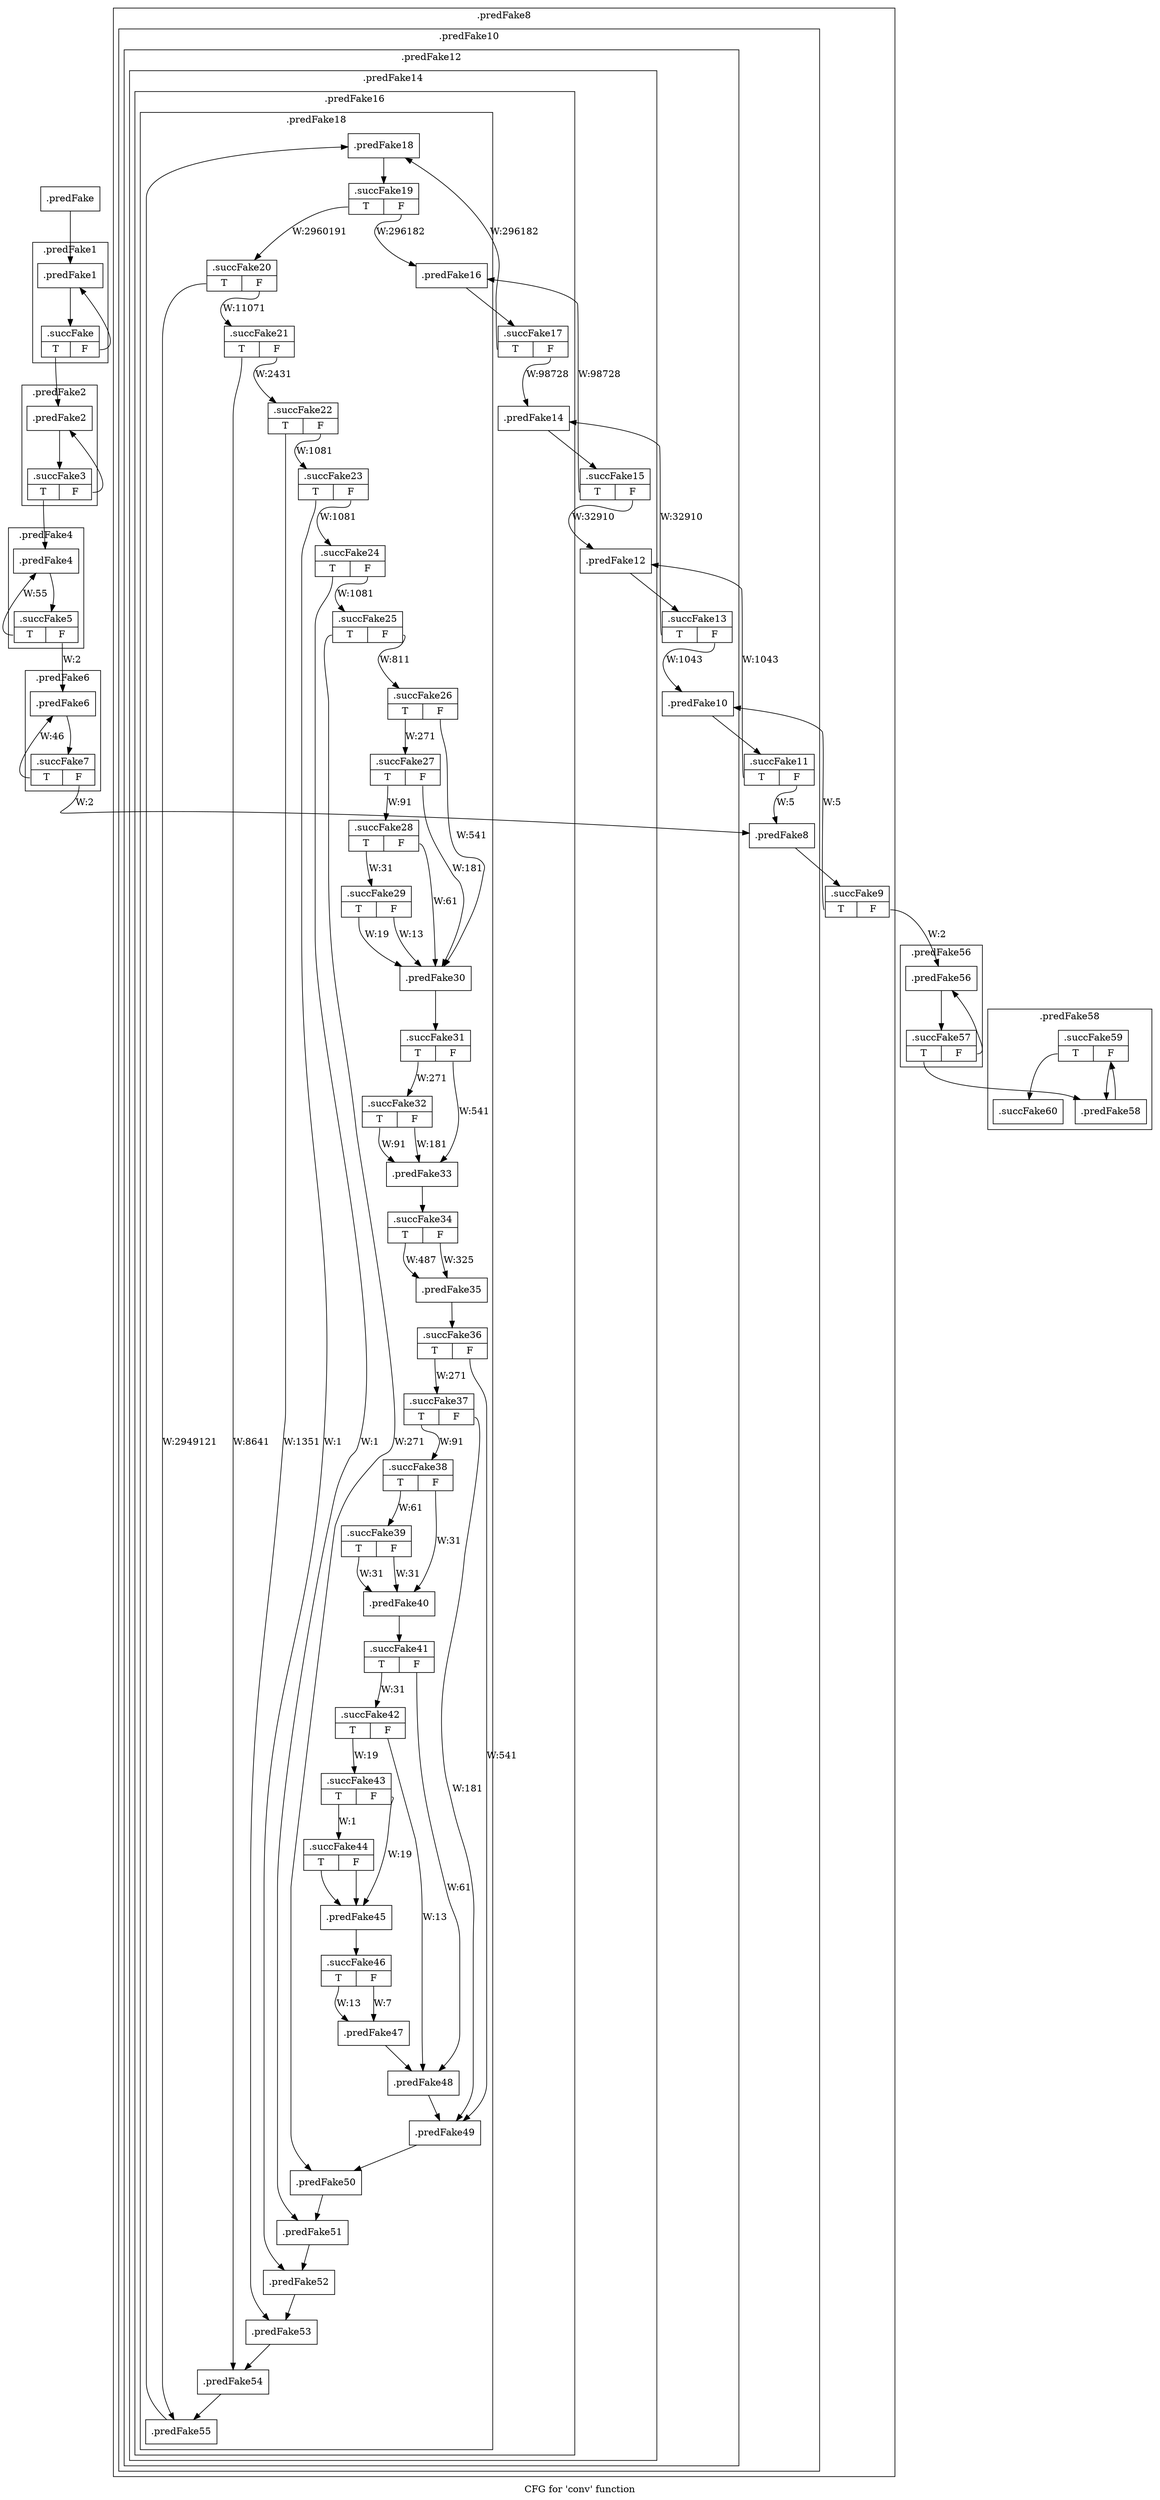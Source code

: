 digraph "CFG for 'conv' function" {
	label="CFG for 'conv' function";

	Node0x4727c30 [shape=record,filename="",linenumber="",label="{.predFake}"];
	Node0x4727c30 -> Node0x4728350[ callList="" memoryops="" filename="../../../../../Sources/conv/conv.cpp" execusionnum="1"];
	Node0x484b940 [shape=record,filename="../../../../../Sources/conv/conv.cpp",linenumber="166",label="{.succFake60}"];
subgraph cluster_0 {
	label=".predFake58";
	tripcount="0";
	invocationtime="2";

	Node0x4729ed0 [shape=record,filename="../../../../../Sources/conv/conv.cpp",linenumber="166",label="{.predFake58}"];
	Node0x4729ed0 -> Node0x484b860[ callList="" memoryops="" filename="../../../../../Sources/conv/conv.cpp" execusionnum="0"];
	Node0x484b860 [shape=record,filename="../../../../../Sources/conv/conv.cpp",linenumber="166",label="{.succFake59|{<s0>T|<s1>F}}"];
	Node0x484b860:s0 -> Node0x484b940[ callList="" memoryops="" filename="../../../../../Sources/conv/conv.cpp" execusionnum="0"];
	Node0x484b860:s1 -> Node0x4729ed0;
}
subgraph cluster_1 {
	label=".predFake56";
	tripcount="0";
	invocationtime="2";

	Node0x4729e30 [shape=record,filename="../../../../../Sources/conv/conv.cpp",linenumber="166",label="{.predFake56}"];
	Node0x4729e30 -> Node0x484b670[ callList="" memoryops="" filename="../../../../../Sources/conv/conv.cpp" execusionnum="0"];
	Node0x484b670 [shape=record,filename="../../../../../Sources/conv/conv.cpp",linenumber="166",label="{.succFake57|{<s0>T|<s1>F}}"];
	Node0x484b670:s0 -> Node0x4729ed0[ callList="" memoryops="" filename="../../../../../Sources/conv/conv.cpp" execusionnum="0"];
	Node0x484b670:s1 -> Node0x4729e30;
}
subgraph cluster_2 {
	label=".predFake8";
	tripcount="4";
	invocationtime="2";

subgraph cluster_2_0 {
	label=".predFake10";
	tripcount="1042";
	invocationtime="5";

subgraph cluster_2_0_0 {
	label=".predFake12";
	tripcount="32909";
	invocationtime="1043";

subgraph cluster_2_0_0_0 {
	label=".predFake14";
	tripcount="98727";
	invocationtime="32910";

subgraph cluster_2_0_0_0_0 {
	label=".predFake16";
	tripcount="296181";
	invocationtime="98728";

subgraph cluster_2_0_0_0_0_0 {
	label=".predFake18";
	tripcount="2960190";
	invocationtime="296182";

	Node0x4728cb0 [shape=record,filename="../../../../../Sources/conv/conv.cpp",linenumber="118",label="{.predFake18}"];
	Node0x4728cb0 -> Node0x48427f0[ callList="" memoryops="" filename="../../../../../Sources/conv/conv.cpp" execusionnum="3256371"];
	Node0x4729250 [shape=record,filename="../../../../../Sources/conv/conv.cpp",linenumber="134",label="{.predFake30}"];
	Node0x4729250 -> Node0x4847950[ callList="" memoryops="" filename="../../../../../Sources/conv/conv.cpp" execusionnum="810"];
	Node0x4729340 [shape=record,filename="../../../../../Sources/conv/conv.cpp",linenumber="140",label="{.predFake33}"];
	Node0x4729340 -> Node0x4847bf0[ callList="" memoryops="" filename="../../../../../Sources/conv/conv.cpp" execusionnum="810"];
	Node0x47293e0 [shape=record,filename="../../../../../Sources/conv/conv.cpp",linenumber="145",label="{.predFake35}"];
	Node0x47293e0 -> Node0x48485c0[ callList="" memoryops="" filename="../../../../../Sources/conv/conv.cpp" execusionnum="810"];
	Node0x4729570 [shape=record,filename="../../../../../Sources/conv/conv.cpp",linenumber="150",label="{.predFake40}"];
	Node0x4729570 -> Node0x4848a20[ callList="" memoryops="" filename="../../../../../Sources/conv/conv.cpp" execusionnum="90"];
	Node0x4729700 [shape=record,filename="../../../../../Sources/conv/conv.cpp",linenumber="152",label="{.predFake45}"];
	Node0x4729700 -> Node0x4849690[ callList="" memoryops="" filename="../../../../../Sources/conv/conv.cpp" execusionnum="18"];
	Node0x47297a0 [shape=record,filename="../../../../../Sources/conv/conv.cpp",linenumber="155",label="{.predFake47}"];
	Node0x47297a0 -> Node0x47297f0[ callList="" memoryops="" filename="../../../../../Sources/conv/conv.cpp" execusionnum="18"];
	Node0x47297f0 [shape=record,filename="../../../../../Sources/conv/conv.cpp",linenumber="158",label="{.predFake48}"];
	Node0x47297f0 -> Node0x4729840[ callList="" memoryops="" filename="../../../../../Sources/conv/conv.cpp" execusionnum="90"];
	Node0x4729840 [shape=record,filename="",linenumber="",label="{.predFake49}"];
	Node0x4729840 -> Node0x4729890[ callList="" memoryops="" filename="" execusionnum="810"];
	Node0x4729890 [shape=record,filename="",linenumber="",label="{.predFake50}"];
	Node0x4729890 -> Node0x47298e0[ callList="" memoryops="" filename="" execusionnum="1080"];
	Node0x47298e0 [shape=record,filename="",linenumber="",label="{.predFake51}"];
	Node0x47298e0 -> Node0x4729930[ callList="" memoryops="" filename="" execusionnum="1080"];
	Node0x4729930 [shape=record,filename="",linenumber="",label="{.predFake52}"];
	Node0x4729930 -> Node0x4729980[ callList="" memoryops="" filename="" execusionnum="1080"];
	Node0x4729980 [shape=record,filename="",linenumber="",label="{.predFake53}"];
	Node0x4729980 -> Node0x47299d0[ callList="" memoryops="" filename="" execusionnum="3256371"];
	Node0x47299d0 [shape=record,filename="",linenumber="",label="{.predFake54}"];
	Node0x47299d0 -> Node0x4729a20[ callList="" memoryops="" filename="" execusionnum="3256371"];
	Node0x4729a20 [shape=record,filename="../../../../../Sources/conv/conv.cpp",linenumber="160",label="{.predFake55}"];
	Node0x4729a20 -> Node0x4728cb0[ callList="" memoryops="" filename="../../../../../Sources/conv/conv.cpp" execusionnum="3256371"];
	Node0x48427f0 [shape=record,filename="../../../../../Sources/conv/conv.cpp",linenumber="118",label="{.succFake19|{<s0>T|<s1>F}}"];
	Node0x48427f0:s0 -> Node0x48428a0[label="W:2960191" callList="" memoryops="" filename="../../../../../Sources/conv/conv.cpp" execusionnum="2960190"];
	Node0x48427f0:s1 -> Node0x4728bc0[label="W:296182" callList="" memoryops="" filename="../../../../../Sources/conv/conv.cpp" execusionnum="296181"];
	Node0x48428a0 [shape=record,filename="../../../../../Sources/conv/conv.cpp",linenumber="123",label="{.succFake20|{<s0>T|<s1>F}}"];
	Node0x48428a0:s0 -> Node0x4729a20[label="W:2949121" callList="" memoryops="" filename="../../../../../Sources/conv/conv.cpp" execusionnum="2949120"];
	Node0x48428a0:s1 -> Node0x4842980[label="W:11071" callList="" memoryops="" filename="../../../../../Sources/conv/conv.cpp" execusionnum="11070"];
	Node0x4842980 [shape=record,filename="../../../../../Sources/conv/conv.cpp",linenumber="124",label="{.succFake21|{<s0>T|<s1>F}}"];
	Node0x4842980:s0 -> Node0x47299d0[label="W:8641" callList="" memoryops="" filename="../../../../../Sources/conv/conv.cpp" execusionnum="8640"];
	Node0x4842980:s1 -> Node0x4846e20[label="W:2431" callList="" memoryops="" filename="../../../../../Sources/conv/conv.cpp" execusionnum="2430"];
	Node0x4846e20 [shape=record,filename="../../../../../Sources/conv/conv.cpp",linenumber="125",label="{.succFake22|{<s0>T|<s1>F}}"];
	Node0x4846e20:s0 -> Node0x4729980[label="W:1351" callList="" memoryops="" filename="../../../../../Sources/conv/conv.cpp" execusionnum="1350"];
	Node0x4846e20:s1 -> Node0x4846f00[label="W:1081" callList="" memoryops="" filename="../../../../../Sources/conv/conv.cpp" execusionnum="1080"];
	Node0x4846f00 [shape=record,filename="../../../../../Sources/conv/conv.cpp",linenumber="126",label="{.succFake23|{<s0>T|<s1>F}}"];
	Node0x4846f00:s0 -> Node0x4729930[label="W:1" callList="" memoryops="" filename="../../../../../Sources/conv/conv.cpp" execusionnum="0"];
	Node0x4846f00:s1 -> Node0x4847300[label="W:1081" callList="" memoryops="" filename="../../../../../Sources/conv/conv.cpp" execusionnum="1080"];
	Node0x4847300 [shape=record,filename="../../../../../Sources/conv/conv.cpp",linenumber="127",label="{.succFake24|{<s0>T|<s1>F}}"];
	Node0x4847300:s0 -> Node0x47298e0[label="W:1" callList="" memoryops="" filename="../../../../../Sources/conv/conv.cpp" execusionnum="0"];
	Node0x4847300:s1 -> Node0x48473e0[label="W:1081" callList="" memoryops="" filename="../../../../../Sources/conv/conv.cpp" execusionnum="1080"];
	Node0x48473e0 [shape=record,filename="../../../../../Sources/conv/conv.cpp",linenumber="128",label="{.succFake25|{<s0>T|<s1>F}}"];
	Node0x48473e0:s0 -> Node0x4729890[label="W:271" callList="" memoryops="" filename="../../../../../Sources/conv/conv.cpp" execusionnum="270"];
	Node0x48473e0:s1 -> Node0x48474c0[label="W:811" callList="" memoryops="" filename="../../../../../Sources/conv/conv.cpp" execusionnum="810"];
	Node0x48474c0 [shape=record,filename="../../../../../Sources/conv/conv.cpp",linenumber="130",label="{.succFake26|{<s0>T|<s1>F}}"];
	Node0x48474c0:s0 -> Node0x48475a0[label="W:271" callList="" memoryops="" filename="../../../../../Sources/conv/conv.cpp" execusionnum="270"];
	Node0x48474c0:s1 -> Node0x4729250[label="W:541"];
	Node0x48475a0 [shape=record,filename="../../../../../Sources/conv/conv.cpp",linenumber="130",label="{.succFake27|{<s0>T|<s1>F}}"];
	Node0x48475a0:s0 -> Node0x4847680[label="W:91" callList="" memoryops="" filename="../../../../../Sources/conv/conv.cpp" execusionnum="90"];
	Node0x48475a0:s1 -> Node0x4729250[label="W:181"];
	Node0x4847680 [shape=record,filename="../../../../../Sources/conv/conv.cpp",linenumber="130",label="{.succFake28|{<s0>T|<s1>F}}"];
	Node0x4847680:s0 -> Node0x4847760[label="W:31" callList="" memoryops="" filename="../../../../../Sources/conv/conv.cpp" execusionnum="30"];
	Node0x4847680:s1 -> Node0x4729250[label="W:61"];
	Node0x4847760 [shape=record,filename="../../../../../Sources/conv/conv.cpp",linenumber="130",label="{.succFake29|{<s0>T|<s1>F}}"];
	Node0x4847760:s0 -> Node0x4729250[label="W:19" callList="" memoryops="" filename="../../../../../Sources/conv/conv.cpp" execusionnum="18"];
	Node0x4847760:s1 -> Node0x4729250[label="W:13"];
	Node0x4847950 [shape=record,filename="../../../../../Sources/conv/conv.cpp",linenumber="134",label="{.succFake31|{<s0>T|<s1>F}}"];
	Node0x4847950:s0 -> Node0x4847a00[label="W:271" callList="" memoryops="" filename="../../../../../Sources/conv/conv.cpp" execusionnum="270"];
	Node0x4847950:s1 -> Node0x4729340[label="W:541"];
	Node0x4847a00 [shape=record,filename="../../../../../Sources/conv/conv.cpp",linenumber="134",label="{.succFake32|{<s0>T|<s1>F}}"];
	Node0x4847a00:s0 -> Node0x4729340[label="W:91" callList="" memoryops="" filename="../../../../../Sources/conv/conv.cpp" execusionnum="90"];
	Node0x4847a00:s1 -> Node0x4729340[label="W:181"];
	Node0x4847bf0 [shape=record,filename="../../../../../Sources/conv/conv.cpp",linenumber="140",label="{.succFake34|{<s0>T|<s1>F}}"];
	Node0x4847bf0:s0 -> Node0x47293e0[label="W:487" callList="" memoryops="" filename="../../../../../Sources/conv/conv.cpp" execusionnum="486"];
	Node0x4847bf0:s1 -> Node0x47293e0[label="W:325"];
	Node0x48485c0 [shape=record,filename="../../../../../Sources/conv/conv.cpp",linenumber="145",label="{.succFake36|{<s0>T|<s1>F}}"];
	Node0x48485c0:s0 -> Node0x4848670[label="W:271" callList="" memoryops="" filename="../../../../../Sources/conv/conv.cpp" execusionnum="270"];
	Node0x48485c0:s1 -> Node0x4729840[label="W:541"];
	Node0x4848670 [shape=record,filename="../../../../../Sources/conv/conv.cpp",linenumber="145",label="{.succFake37|{<s0>T|<s1>F}}"];
	Node0x4848670:s0 -> Node0x4848750[label="W:91" callList="" memoryops="" filename="../../../../../Sources/conv/conv.cpp" execusionnum="90"];
	Node0x4848670:s1 -> Node0x4729840[label="W:181"];
	Node0x4848750 [shape=record,filename="../../../../../Sources/conv/conv.cpp",linenumber="146",label="{.succFake38|{<s0>T|<s1>F}}"];
	Node0x4848750:s0 -> Node0x4848830[label="W:61" callList="" memoryops="" filename="../../../../../Sources/conv/conv.cpp" execusionnum="60"];
	Node0x4848750:s1 -> Node0x4729570[label="W:31"];
	Node0x4848830 [shape=record,filename="../../../../../Sources/conv/conv.cpp",linenumber="146",label="{.succFake39|{<s0>T|<s1>F}}"];
	Node0x4848830:s0 -> Node0x4729570[label="W:31" callList="" memoryops="" filename="../../../../../Sources/conv/conv.cpp" execusionnum="30"];
	Node0x4848830:s1 -> Node0x4729570[label="W:31"];
	Node0x4848a20 [shape=record,filename="../../../../../Sources/conv/conv.cpp",linenumber="150",label="{.succFake41|{<s0>T|<s1>F}}"];
	Node0x4848a20:s0 -> Node0x48492e0[label="W:31" callList="" memoryops="" filename="../../../../../Sources/conv/conv.cpp" execusionnum="30"];
	Node0x4848a20:s1 -> Node0x47297f0[label="W:61"];
	Node0x48492e0 [shape=record,filename="../../../../../Sources/conv/conv.cpp",linenumber="150",label="{.succFake42|{<s0>T|<s1>F}}"];
	Node0x48492e0:s0 -> Node0x48493c0[label="W:19" callList="" memoryops="" filename="../../../../../Sources/conv/conv.cpp" execusionnum="18"];
	Node0x48492e0:s1 -> Node0x47297f0[label="W:13"];
	Node0x48493c0 [shape=record,filename="../../../../../Sources/conv/conv.cpp",linenumber="151",label="{.succFake43|{<s0>T|<s1>F}}"];
	Node0x48493c0:s0 -> Node0x48494a0[label="W:1" callList="" memoryops="" filename="../../../../../Sources/conv/conv.cpp" execusionnum="0"];
	Node0x48493c0:s1 -> Node0x4729700[label="W:19"];
	Node0x48494a0 [shape=record,filename="../../../../../Sources/conv/conv.cpp",linenumber="151",label="{.succFake44|{<s0>T|<s1>F}}"];
	Node0x48494a0:s0 -> Node0x4729700[ callList="" memoryops="" filename="../../../../../Sources/conv/conv.cpp" execusionnum="0"];
	Node0x48494a0:s1 -> Node0x4729700;
	Node0x4849690 [shape=record,filename="../../../../../Sources/conv/conv.cpp",linenumber="155",label="{.succFake46|{<s0>T|<s1>F}}"];
	Node0x4849690:s0 -> Node0x47297a0[label="W:13"];
	Node0x4849690:s1 -> Node0x47297a0[label="W:7" callList="" memoryops="" filename="../../../../../Sources/conv/conv.cpp" execusionnum="6"];
}
	Node0x4728bc0 [shape=record,filename="../../../../../Sources/conv/conv.cpp",linenumber="116",label="{.predFake16}"];
	Node0x4728bc0 -> Node0x4842630[ callList="" memoryops="" filename="../../../../../Sources/conv/conv.cpp" execusionnum="394908"];
	Node0x4842630 [shape=record,filename="../../../../../Sources/conv/conv.cpp",linenumber="116",label="{.succFake17|{<s0>T|<s1>F}}"];
	Node0x4842630:s0 -> Node0x4728cb0[label="W:296182" callList="" memoryops="" filename="../../../../../Sources/conv/conv.cpp" execusionnum="296181"];
	Node0x4842630:s1 -> Node0x4728ad0[label="W:98728" callList="" memoryops="" filename="../../../../../Sources/conv/conv.cpp" execusionnum="98727"];
}
	Node0x4728ad0 [shape=record,filename="../../../../../Sources/conv/conv.cpp",linenumber="114",label="{.predFake14}"];
	Node0x4728ad0 -> Node0x4845b60[ callList="" memoryops="" filename="../../../../../Sources/conv/conv.cpp" execusionnum="131636"];
	Node0x4845b60 [shape=record,filename="../../../../../Sources/conv/conv.cpp",linenumber="114",label="{.succFake15|{<s0>T|<s1>F}}"];
	Node0x4845b60:s0 -> Node0x4728bc0[label="W:98728" callList="" memoryops="" filename="../../../../../Sources/conv/conv.cpp" execusionnum="98727"];
	Node0x4845b60:s1 -> Node0x47289e0[label="W:32910" callList="" memoryops="" filename="../../../../../Sources/conv/conv.cpp" execusionnum="32909"];
}
	Node0x47289e0 [shape=record,filename="../../../../../Sources/conv/conv.cpp",linenumber="112",label="{.predFake12}"];
	Node0x47289e0 -> Node0x48459a0[ callList="" memoryops="" filename="../../../../../Sources/conv/conv.cpp" execusionnum="33951"];
	Node0x48459a0 [shape=record,filename="../../../../../Sources/conv/conv.cpp",linenumber="112",label="{.succFake13|{<s0>T|<s1>F}}"];
	Node0x48459a0:s0 -> Node0x4728ad0[label="W:32910" callList="" memoryops="" filename="../../../../../Sources/conv/conv.cpp" execusionnum="32909"];
	Node0x48459a0:s1 -> Node0x47288f0[label="W:1043" callList="" memoryops="" filename="../../../../../Sources/conv/conv.cpp" execusionnum="1042"];
}
	Node0x47288f0 [shape=record,filename="../../../../../Sources/conv/conv.cpp",linenumber="110",label="{.predFake10}"];
	Node0x47288f0 -> Node0x4845440[ callList="" memoryops="" filename="../../../../../Sources/conv/conv.cpp" execusionnum="1046"];
	Node0x4845440 [shape=record,filename="../../../../../Sources/conv/conv.cpp",linenumber="110",label="{.succFake11|{<s0>T|<s1>F}}"];
	Node0x4845440:s0 -> Node0x47289e0[label="W:1043" callList="" memoryops="" filename="../../../../../Sources/conv/conv.cpp" execusionnum="1042"];
	Node0x4845440:s1 -> Node0x4728800[label="W:5" callList="" memoryops="" filename="../../../../../Sources/conv/conv.cpp" execusionnum="4"];
}
	Node0x4728800 [shape=record,filename="../../../../../Sources/conv/conv.cpp",linenumber="108",label="{.predFake8}"];
	Node0x4728800 -> Node0x4844280[ callList="" memoryops="" filename="../../../../../Sources/conv/conv.cpp" execusionnum="5"];
	Node0x4844280 [shape=record,filename="../../../../../Sources/conv/conv.cpp",linenumber="108",label="{.succFake9|{<s0>T|<s1>F}}"];
	Node0x4844280:s0 -> Node0x47288f0[label="W:5" callList="" memoryops="" filename="../../../../../Sources/conv/conv.cpp" execusionnum="4"];
	Node0x4844280:s1 -> Node0x4729e30[label="W:2" callList="" memoryops="" filename="../../../../../Sources/conv/conv.cpp" execusionnum="1"];
}
subgraph cluster_3 {
	label=".predFake6";
	tripcount="45";
	invocationtime="2";

	Node0x4728670 [shape=record,filename="../../../../../Sources/conv/conv.cpp",linenumber="95",label="{.predFake6}"];
	Node0x4728670 -> Node0x4843fe0[ callList="" memoryops="" filename="../../../../../Sources/conv/conv.cpp" execusionnum="46"];
	Node0x4843fe0 [shape=record,filename="../../../../../Sources/conv/conv.cpp",linenumber="95",label="{.succFake7|{<s0>T|<s1>F}}"];
	Node0x4843fe0:s0 -> Node0x4728670[label="W:46" callList="" memoryops="" filename="../../../../../Sources/conv/conv.cpp" execusionnum="45"];
	Node0x4843fe0:s1 -> Node0x4728800[label="W:2" callList="" memoryops="" filename="../../../../../Sources/conv/conv.cpp" execusionnum="1"];
}
subgraph cluster_4 {
	label=".predFake4";
	tripcount="54";
	invocationtime="1";

	Node0x47284e0 [shape=record,filename="../../../../../Sources/conv/conv.cpp",linenumber="71",label="{.predFake4}"];
	Node0x47284e0 -> Node0x4843de0[ callList="" memoryops="" filename="../../../../../Sources/conv/conv.cpp" execusionnum="55"];
	Node0x4843de0 [shape=record,filename="../../../../../Sources/conv/conv.cpp",linenumber="71",label="{.succFake5|{<s0>T|<s1>F}}"];
	Node0x4843de0:s0 -> Node0x47284e0[label="W:55" callList="" memoryops="" filename="../../../../../Sources/conv/conv.cpp" execusionnum="54"];
	Node0x4843de0:s1 -> Node0x4728670[label="W:2" callList="" memoryops="" filename="../../../../../Sources/conv/conv.cpp" execusionnum="1"];
}
subgraph cluster_5 {
	label=".predFake2";
	tripcount="0";
	invocationtime="1";

	Node0x47283f0 [shape=record,filename="../../../../../Sources/conv/conv.cpp",linenumber="33",label="{.predFake2}"];
	Node0x47283f0 -> Node0x4843bf0[ callList="" memoryops="" filename="../../../../../Sources/conv/conv.cpp" execusionnum="0"];
	Node0x4843bf0 [shape=record,filename="../../../../../Sources/conv/conv.cpp",linenumber="33",label="{.succFake3|{<s0>T|<s1>F}}"];
	Node0x4843bf0:s0 -> Node0x47284e0[ callList="" memoryops="" filename="../../../../../Sources/conv/conv.cpp" execusionnum="55"];
	Node0x4843bf0:s1 -> Node0x47283f0;
}
subgraph cluster_6 {
	label=".predFake1";
	tripcount="0";
	invocationtime="1";

	Node0x4728350 [shape=record,filename="../../../../../Sources/conv/conv.cpp",linenumber="31",label="{.predFake1}"];
	Node0x4728350 -> Node0x4843a00[ callList="" memoryops="" filename="../../../../../Sources/conv/conv.cpp" execusionnum="0"];
	Node0x4843a00 [shape=record,filename="../../../../../Sources/conv/conv.cpp",linenumber="31",label="{.succFake|{<s0>T|<s1>F}}"];
	Node0x4843a00:s0 -> Node0x47283f0[ callList="" memoryops="" filename="../../../../../Sources/conv/conv.cpp" execusionnum="0"];
	Node0x4843a00:s1 -> Node0x4728350;
}
}
